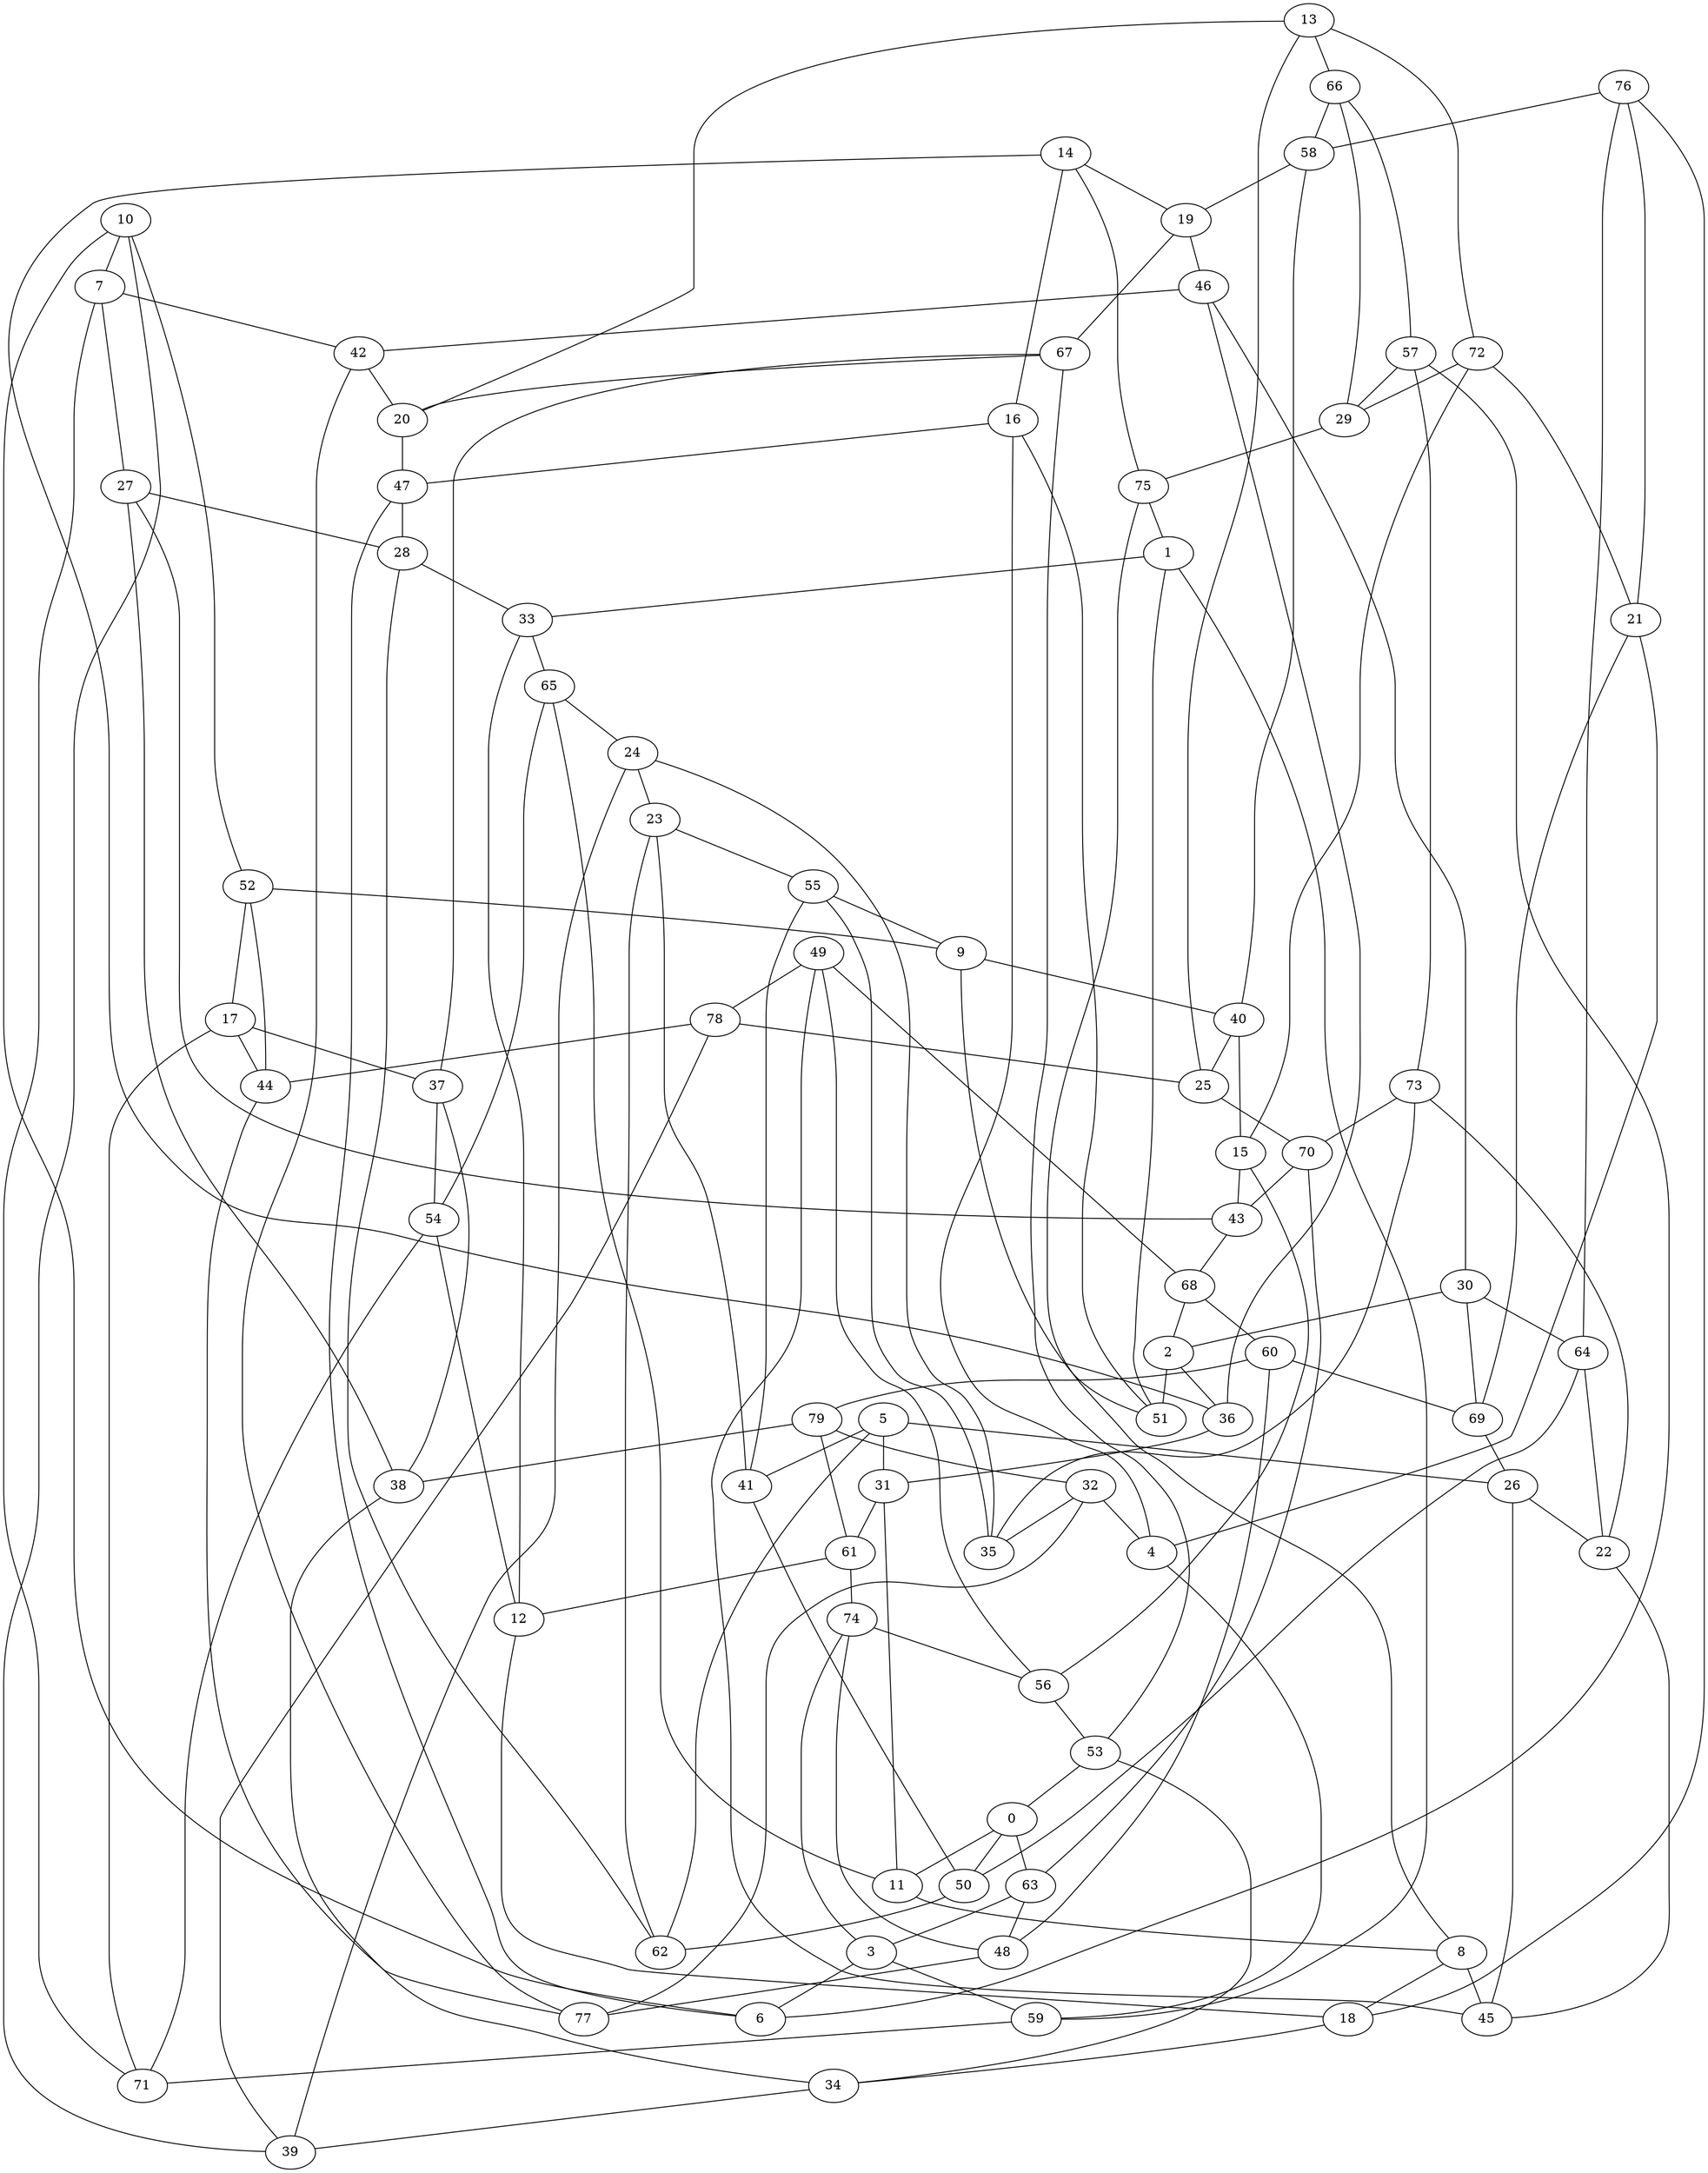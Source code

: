 graph {
	76 -- 21
	65 -- 24
	46 -- 42
	5 -- 31
	78 -- 39
	41 -- 23
	55 -- 35
	79 -- 38
	42 -- 20
	66 -- 57
	16 -- 47
	58 -- 19
	49 -- 78
	10 -- 7
	73 -- 35
	63 -- 48
	74 -- 56
	13 -- 20
	52 -- 17
	32 -- 77
	59 -- 71
	60 -- 79
	32 -- 35
	65 -- 11
	48 -- 77
	57 -- 29
	8 -- 18
	30 -- 69
	37 -- 54
	72 -- 15
	44 -- 77
	72 -- 21
	15 -- 43
	20 -- 47
	1 -- 33
	52 -- 44
	8 -- 45
	22 -- 45
	46 -- 30
	9 -- 40
	25 -- 70
	16 -- 51
	14 -- 19
	64 -- 76
	61 -- 12
	53 -- 0
	30 -- 2
	79 -- 61
	27 -- 43
	5 -- 62
	29 -- 75
	49 -- 45
	13 -- 25
	78 -- 25
	0 -- 50
	1 -- 51
	26 -- 45
	56 -- 53
	66 -- 29
	23 -- 62
	7 -- 27
	61 -- 74
	79 -- 32
	21 -- 4
	69 -- 26
	17 -- 44
	32 -- 4
	30 -- 64
	70 -- 43
	11 -- 8
	49 -- 56
	19 -- 67
	64 -- 22
	2 -- 51
	23 -- 55
	78 -- 44
	68 -- 2
	6 -- 47
	34 -- 39
	17 -- 37
	31 -- 61
	18 -- 34
	67 -- 53
	24 -- 23
	36 -- 31
	39 -- 24
	73 -- 22
	19 -- 46
	24 -- 35
	2 -- 36
	5 -- 41
	67 -- 20
	56 -- 15
	55 -- 41
	70 -- 63
	33 -- 65
	66 -- 58
	37 -- 38
	14 -- 36
	13 -- 66
	65 -- 54
	48 -- 74
	36 -- 46
	0 -- 11
	3 -- 6
	31 -- 11
	16 -- 4
	63 -- 3
	51 -- 9
	3 -- 59
	52 -- 9
	0 -- 63
	57 -- 73
	40 -- 15
	64 -- 50
	4 -- 59
	58 -- 40
	67 -- 37
	33 -- 12
	10 -- 6
	75 -- 8
	10 -- 39
	38 -- 34
	26 -- 22
	75 -- 1
	21 -- 69
	60 -- 69
	28 -- 62
	53 -- 34
	47 -- 28
	7 -- 42
	42 -- 77
	27 -- 28
	1 -- 59
	73 -- 70
	3 -- 74
	14 -- 75
	17 -- 71
	7 -- 71
	48 -- 60
	12 -- 18
	50 -- 62
	27 -- 38
	28 -- 33
	57 -- 6
	43 -- 68
	68 -- 60
	14 -- 16
	72 -- 29
	54 -- 12
	55 -- 9
	76 -- 58
	40 -- 25
	49 -- 68
	18 -- 76
	54 -- 71
	10 -- 52
	41 -- 50
	13 -- 72
	5 -- 26
}
